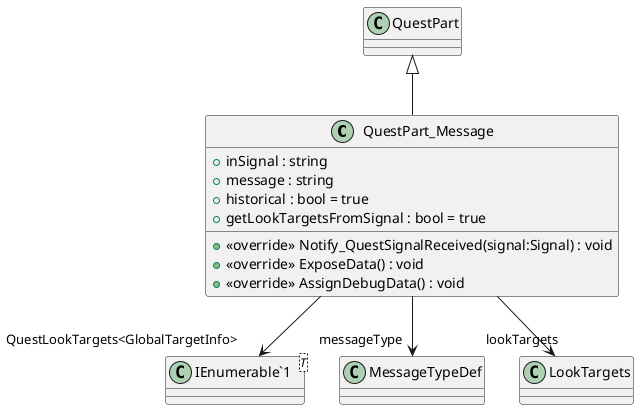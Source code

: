 @startuml
class QuestPart_Message {
    + inSignal : string
    + message : string
    + historical : bool = true
    + getLookTargetsFromSignal : bool = true
    + <<override>> Notify_QuestSignalReceived(signal:Signal) : void
    + <<override>> ExposeData() : void
    + <<override>> AssignDebugData() : void
}
class "IEnumerable`1"<T> {
}
QuestPart <|-- QuestPart_Message
QuestPart_Message --> "messageType" MessageTypeDef
QuestPart_Message --> "lookTargets" LookTargets
QuestPart_Message --> "QuestLookTargets<GlobalTargetInfo>" "IEnumerable`1"
@enduml

